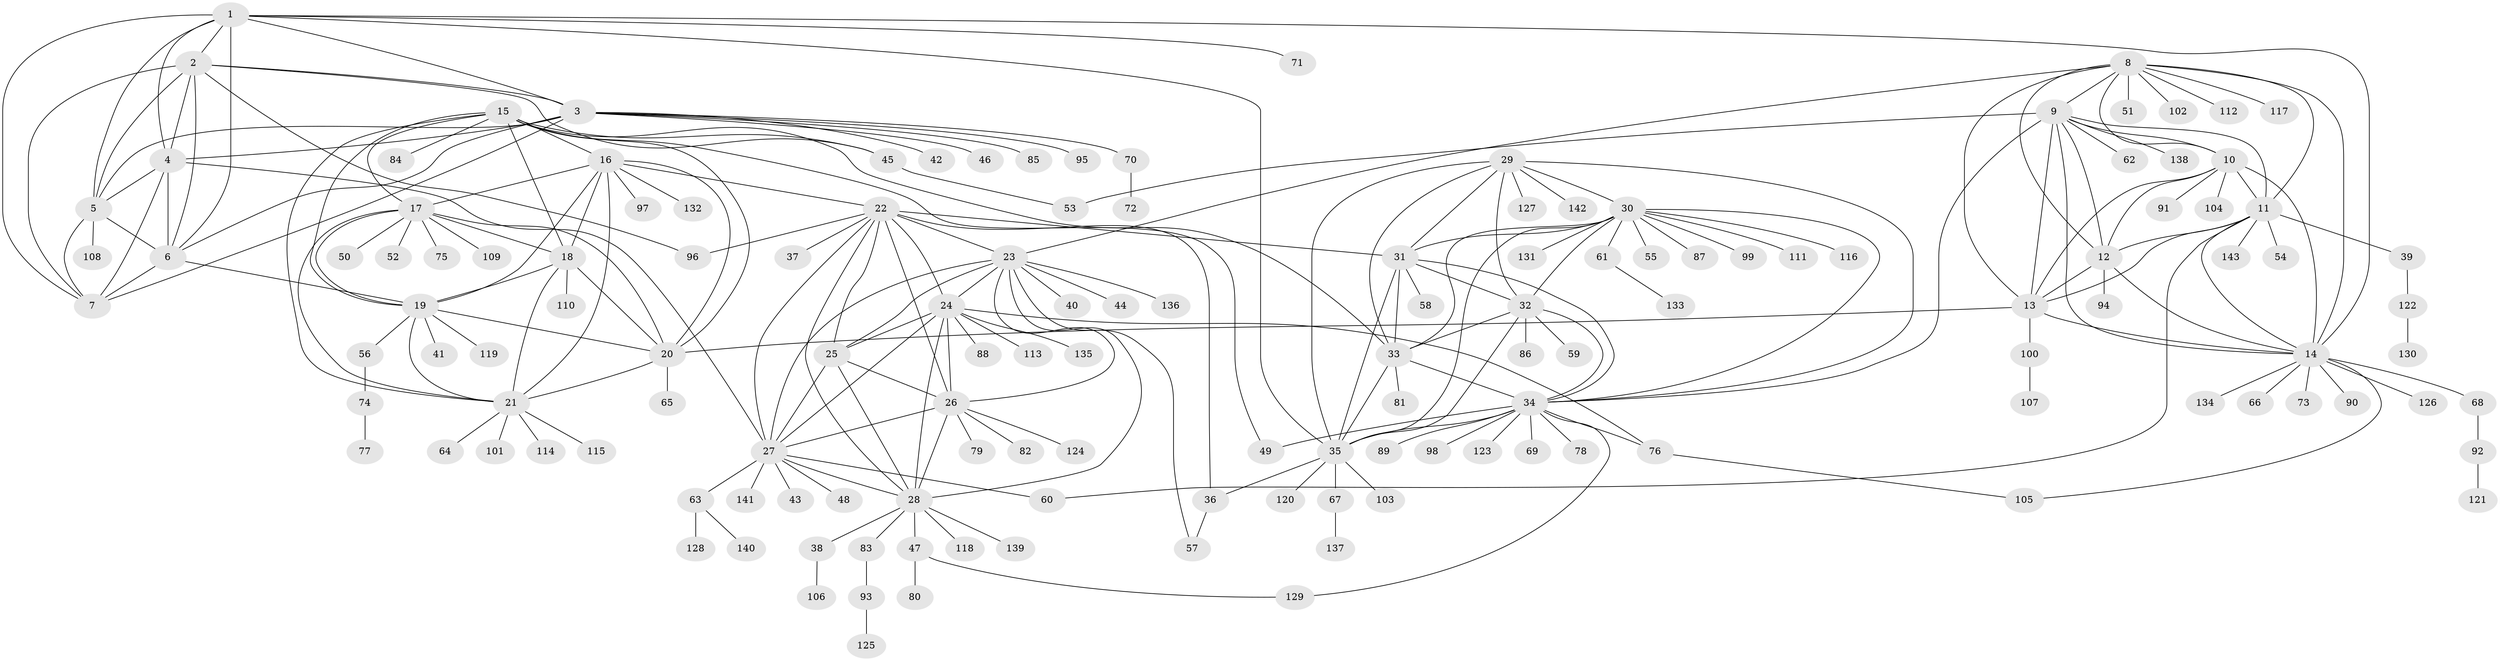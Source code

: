 // Generated by graph-tools (version 1.1) at 2025/55/03/09/25 04:55:34]
// undirected, 143 vertices, 233 edges
graph export_dot {
graph [start="1"]
  node [color=gray90,style=filled];
  1;
  2;
  3;
  4;
  5;
  6;
  7;
  8;
  9;
  10;
  11;
  12;
  13;
  14;
  15;
  16;
  17;
  18;
  19;
  20;
  21;
  22;
  23;
  24;
  25;
  26;
  27;
  28;
  29;
  30;
  31;
  32;
  33;
  34;
  35;
  36;
  37;
  38;
  39;
  40;
  41;
  42;
  43;
  44;
  45;
  46;
  47;
  48;
  49;
  50;
  51;
  52;
  53;
  54;
  55;
  56;
  57;
  58;
  59;
  60;
  61;
  62;
  63;
  64;
  65;
  66;
  67;
  68;
  69;
  70;
  71;
  72;
  73;
  74;
  75;
  76;
  77;
  78;
  79;
  80;
  81;
  82;
  83;
  84;
  85;
  86;
  87;
  88;
  89;
  90;
  91;
  92;
  93;
  94;
  95;
  96;
  97;
  98;
  99;
  100;
  101;
  102;
  103;
  104;
  105;
  106;
  107;
  108;
  109;
  110;
  111;
  112;
  113;
  114;
  115;
  116;
  117;
  118;
  119;
  120;
  121;
  122;
  123;
  124;
  125;
  126;
  127;
  128;
  129;
  130;
  131;
  132;
  133;
  134;
  135;
  136;
  137;
  138;
  139;
  140;
  141;
  142;
  143;
  1 -- 2;
  1 -- 3;
  1 -- 4;
  1 -- 5;
  1 -- 6;
  1 -- 7;
  1 -- 14;
  1 -- 35;
  1 -- 71;
  2 -- 3;
  2 -- 4;
  2 -- 5;
  2 -- 6;
  2 -- 7;
  2 -- 45;
  2 -- 96;
  3 -- 4;
  3 -- 5;
  3 -- 6;
  3 -- 7;
  3 -- 42;
  3 -- 46;
  3 -- 70;
  3 -- 85;
  3 -- 95;
  4 -- 5;
  4 -- 6;
  4 -- 7;
  4 -- 27;
  5 -- 6;
  5 -- 7;
  5 -- 108;
  6 -- 7;
  6 -- 19;
  8 -- 9;
  8 -- 10;
  8 -- 11;
  8 -- 12;
  8 -- 13;
  8 -- 14;
  8 -- 23;
  8 -- 51;
  8 -- 102;
  8 -- 112;
  8 -- 117;
  9 -- 10;
  9 -- 11;
  9 -- 12;
  9 -- 13;
  9 -- 14;
  9 -- 34;
  9 -- 53;
  9 -- 62;
  9 -- 138;
  10 -- 11;
  10 -- 12;
  10 -- 13;
  10 -- 14;
  10 -- 91;
  10 -- 104;
  11 -- 12;
  11 -- 13;
  11 -- 14;
  11 -- 39;
  11 -- 54;
  11 -- 60;
  11 -- 143;
  12 -- 13;
  12 -- 14;
  12 -- 94;
  13 -- 14;
  13 -- 20;
  13 -- 100;
  14 -- 66;
  14 -- 68;
  14 -- 73;
  14 -- 90;
  14 -- 105;
  14 -- 126;
  14 -- 134;
  15 -- 16;
  15 -- 17;
  15 -- 18;
  15 -- 19;
  15 -- 20;
  15 -- 21;
  15 -- 33;
  15 -- 45;
  15 -- 49;
  15 -- 84;
  16 -- 17;
  16 -- 18;
  16 -- 19;
  16 -- 20;
  16 -- 21;
  16 -- 22;
  16 -- 97;
  16 -- 132;
  17 -- 18;
  17 -- 19;
  17 -- 20;
  17 -- 21;
  17 -- 50;
  17 -- 52;
  17 -- 75;
  17 -- 109;
  18 -- 19;
  18 -- 20;
  18 -- 21;
  18 -- 110;
  19 -- 20;
  19 -- 21;
  19 -- 41;
  19 -- 56;
  19 -- 119;
  20 -- 21;
  20 -- 65;
  21 -- 64;
  21 -- 101;
  21 -- 114;
  21 -- 115;
  22 -- 23;
  22 -- 24;
  22 -- 25;
  22 -- 26;
  22 -- 27;
  22 -- 28;
  22 -- 31;
  22 -- 36;
  22 -- 37;
  22 -- 96;
  23 -- 24;
  23 -- 25;
  23 -- 26;
  23 -- 27;
  23 -- 28;
  23 -- 40;
  23 -- 44;
  23 -- 57;
  23 -- 136;
  24 -- 25;
  24 -- 26;
  24 -- 27;
  24 -- 28;
  24 -- 76;
  24 -- 88;
  24 -- 113;
  24 -- 135;
  25 -- 26;
  25 -- 27;
  25 -- 28;
  26 -- 27;
  26 -- 28;
  26 -- 79;
  26 -- 82;
  26 -- 124;
  27 -- 28;
  27 -- 43;
  27 -- 48;
  27 -- 60;
  27 -- 63;
  27 -- 141;
  28 -- 38;
  28 -- 47;
  28 -- 83;
  28 -- 118;
  28 -- 139;
  29 -- 30;
  29 -- 31;
  29 -- 32;
  29 -- 33;
  29 -- 34;
  29 -- 35;
  29 -- 127;
  29 -- 142;
  30 -- 31;
  30 -- 32;
  30 -- 33;
  30 -- 34;
  30 -- 35;
  30 -- 55;
  30 -- 61;
  30 -- 87;
  30 -- 99;
  30 -- 111;
  30 -- 116;
  30 -- 131;
  31 -- 32;
  31 -- 33;
  31 -- 34;
  31 -- 35;
  31 -- 58;
  32 -- 33;
  32 -- 34;
  32 -- 35;
  32 -- 59;
  32 -- 86;
  33 -- 34;
  33 -- 35;
  33 -- 81;
  34 -- 35;
  34 -- 49;
  34 -- 69;
  34 -- 76;
  34 -- 78;
  34 -- 89;
  34 -- 98;
  34 -- 123;
  34 -- 129;
  35 -- 36;
  35 -- 67;
  35 -- 103;
  35 -- 120;
  36 -- 57;
  38 -- 106;
  39 -- 122;
  45 -- 53;
  47 -- 80;
  47 -- 129;
  56 -- 74;
  61 -- 133;
  63 -- 128;
  63 -- 140;
  67 -- 137;
  68 -- 92;
  70 -- 72;
  74 -- 77;
  76 -- 105;
  83 -- 93;
  92 -- 121;
  93 -- 125;
  100 -- 107;
  122 -- 130;
}
